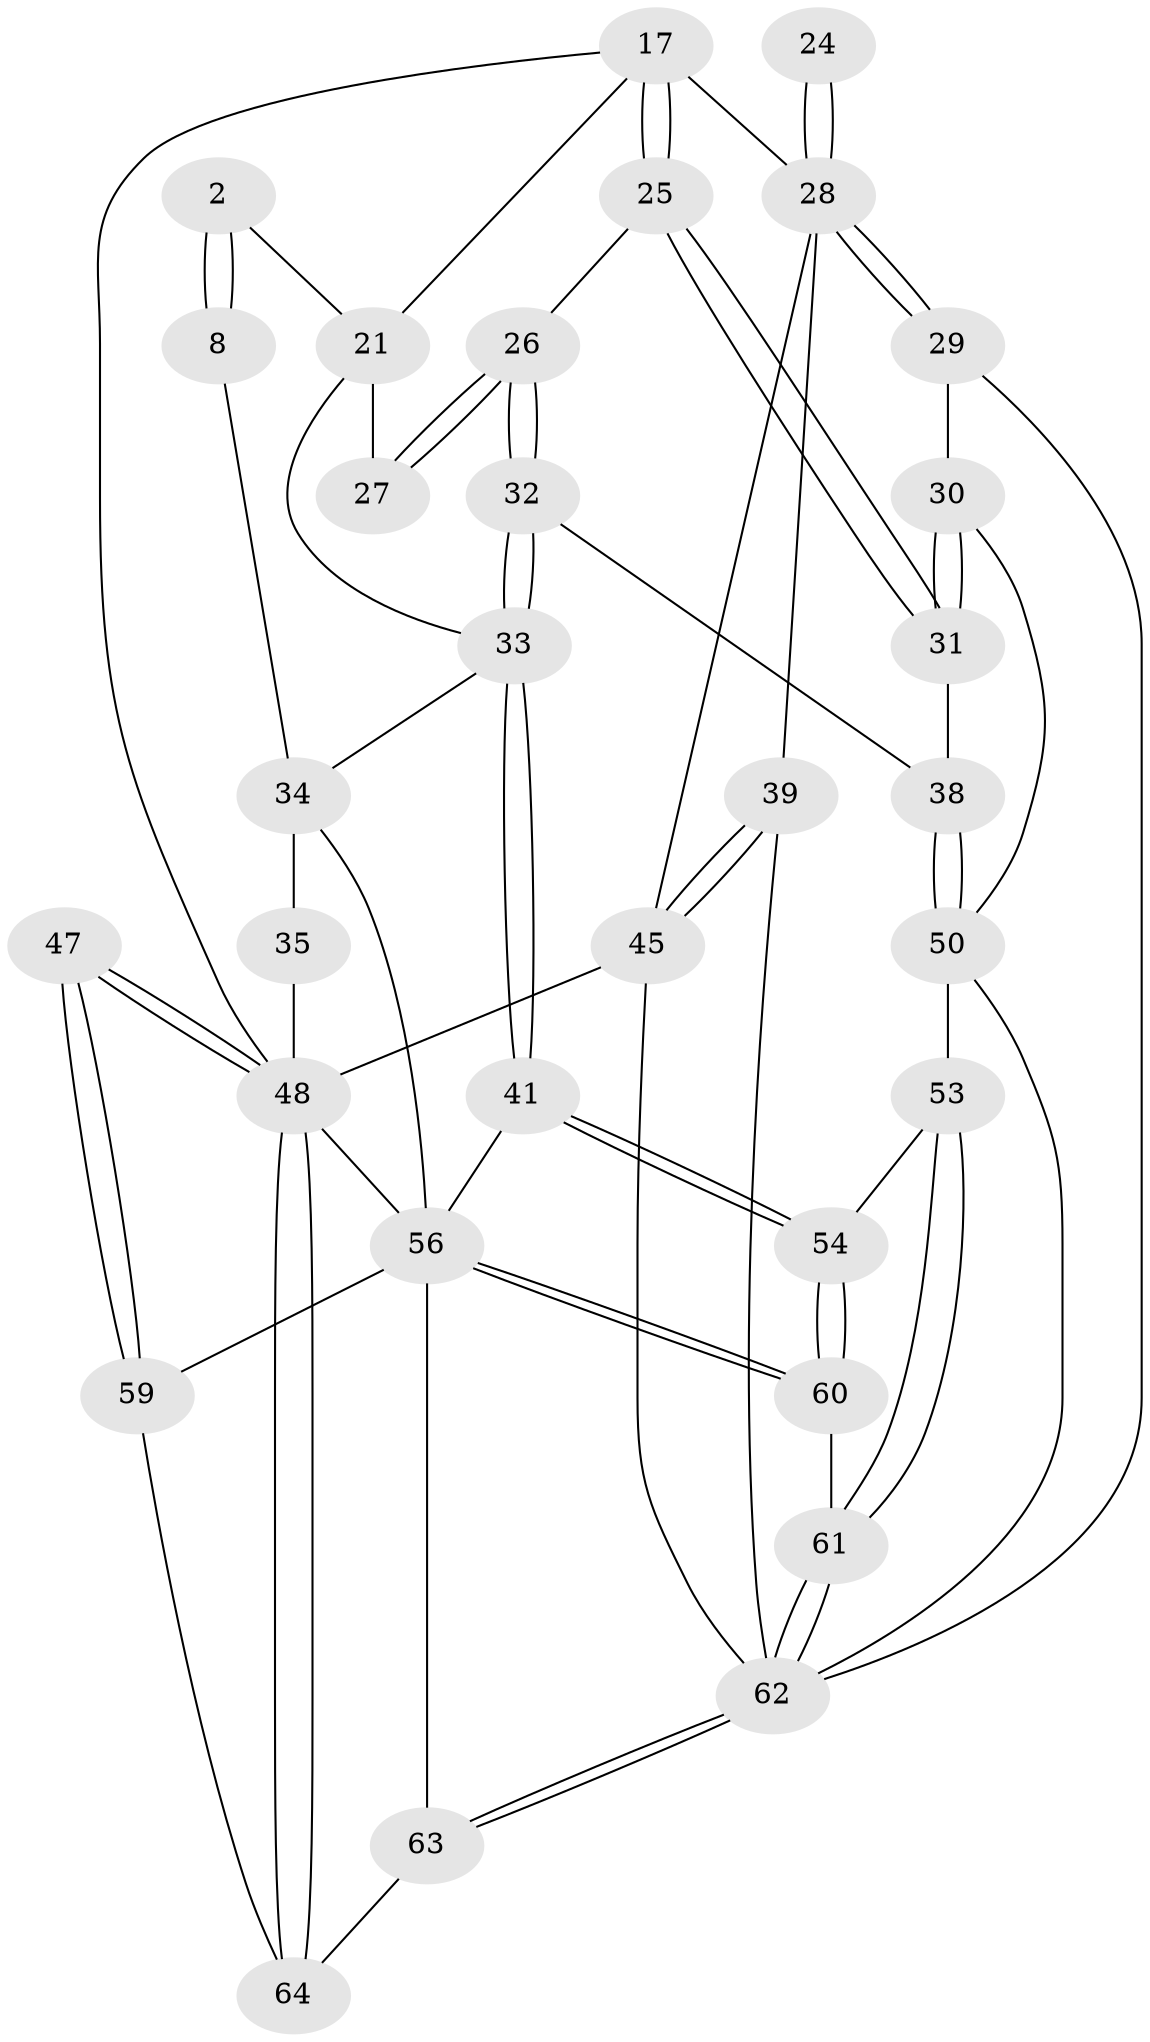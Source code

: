 // original degree distribution, {3: 0.03125, 4: 0.234375, 5: 0.53125, 6: 0.203125}
// Generated by graph-tools (version 1.1) at 2025/04/03/04/25 22:04:53]
// undirected, 32 vertices, 74 edges
graph export_dot {
graph [start="1"]
  node [color=gray90,style=filled];
  2 [pos="+0.3047071415464615+0.06546073394438444",super="+1"];
  8 [pos="+0.12654080372012497+0.17242562381495466"];
  17 [pos="+0.7561623879985409+0.16475051888712297",super="+5+7"];
  21 [pos="+0.3393535831914036+0.2167536177493918",super="+3+4"];
  24 [pos="+0.8054673191980101+0.23547124693626573"];
  25 [pos="+0.637356982746556+0.30124602911353643"];
  26 [pos="+0.5574616178229741+0.21610889520700566"];
  27 [pos="+0.5519742085704686+0.20092012526951059"];
  28 [pos="+0.8074021311857068+0.3683644159922276",super="+19+18"];
  29 [pos="+0.8027287844727259+0.3883466629049241"];
  30 [pos="+0.7714822298224053+0.39409942047274177"];
  31 [pos="+0.6897054658777261+0.37173106307332976"];
  32 [pos="+0.40918366177085297+0.4785704240685378"];
  33 [pos="+0.3776764795895435+0.4988714362011825",super="+22"];
  34 [pos="+0.10945963388769471+0.3705703872376349",super="+23"];
  35 [pos="+0.035204199513679736+0.27906914137290895",super="+10"];
  38 [pos="+0.6003182313399321+0.4293230000433937"];
  39 [pos="+1+0.4376249311938155",super="+20"];
  41 [pos="+0.3774801786142765+0.49956778321102235"];
  45 [pos="+1+1",super="+14"];
  47 [pos="+0+1"];
  48 [pos="+0+1",super="+12+46"];
  50 [pos="+0.6346744456054451+0.672378659973571",super="+49"];
  53 [pos="+0.41722532445395544+0.5718730237162607"];
  54 [pos="+0.40803335621457293+0.5645560868438594"];
  56 [pos="+0.2698439625642047+0.8022726179638761",super="+42+43+44+52"];
  59 [pos="+0.19023261645056425+0.8502772591745895"];
  60 [pos="+0.2941658581503444+0.7822829350351801"];
  61 [pos="+0.45393966023203763+0.7952774408380614"];
  62 [pos="+0.7560369682007165+1",super="+55+51+40"];
  63 [pos="+0.6694876091225067+1",super="+57"];
  64 [pos="+0.4401473069495176+1",super="+58"];
  2 -- 8 [weight=2];
  2 -- 8;
  2 -- 21;
  8 -- 34;
  17 -- 25;
  17 -- 25;
  17 -- 21;
  17 -- 48;
  17 -- 28 [weight=2];
  21 -- 27 [weight=2];
  21 -- 33;
  24 -- 28 [weight=3];
  24 -- 28;
  25 -- 26;
  25 -- 31;
  25 -- 31;
  26 -- 27;
  26 -- 27;
  26 -- 32;
  26 -- 32;
  28 -- 29;
  28 -- 29;
  28 -- 39;
  28 -- 45;
  29 -- 30;
  29 -- 62;
  30 -- 31;
  30 -- 31;
  30 -- 50;
  31 -- 38;
  32 -- 33;
  32 -- 33;
  32 -- 38;
  33 -- 41;
  33 -- 41;
  33 -- 34;
  34 -- 35 [weight=2];
  34 -- 56;
  35 -- 48 [weight=2];
  38 -- 50;
  38 -- 50;
  39 -- 45 [weight=2];
  39 -- 45;
  39 -- 62;
  41 -- 54;
  41 -- 54;
  41 -- 56;
  45 -- 48 [weight=2];
  45 -- 62;
  47 -- 48 [weight=2];
  47 -- 48;
  47 -- 59;
  47 -- 59;
  48 -- 64;
  48 -- 64;
  48 -- 56 [weight=2];
  50 -- 53;
  50 -- 62;
  53 -- 54;
  53 -- 61;
  53 -- 61;
  54 -- 60;
  54 -- 60;
  56 -- 60;
  56 -- 60;
  56 -- 59;
  56 -- 63;
  59 -- 64;
  60 -- 61;
  61 -- 62;
  61 -- 62;
  62 -- 63;
  62 -- 63;
  63 -- 64 [weight=2];
}
